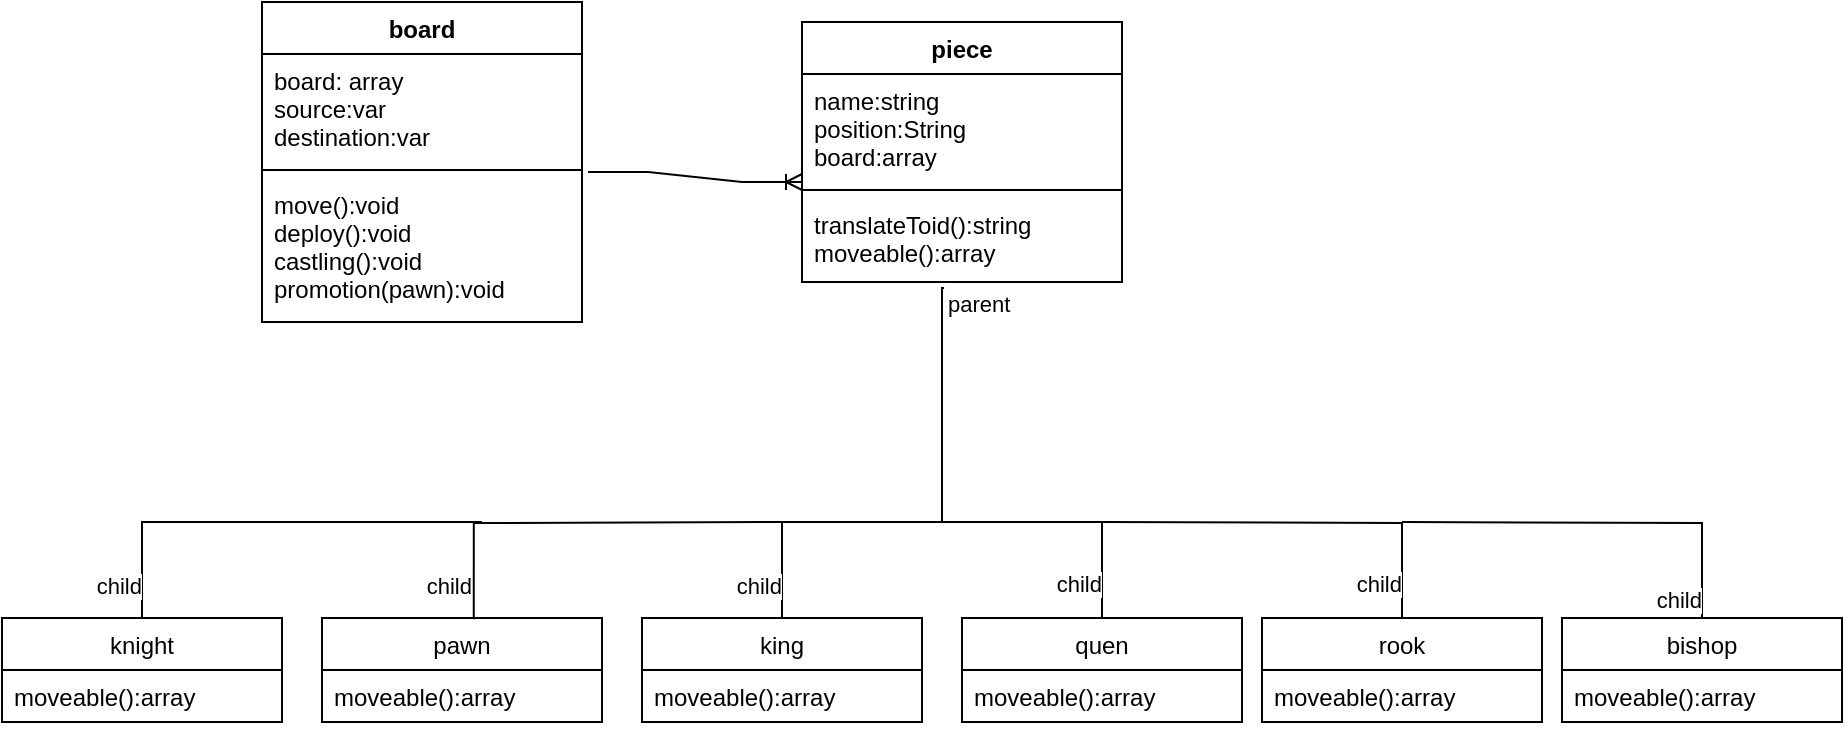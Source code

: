 <mxfile version="20.8.16" type="github">
  <diagram name="Page-1" id="klUbdiPGWnK4EwmgAQZP">
    <mxGraphModel dx="1434" dy="796" grid="0" gridSize="10" guides="1" tooltips="1" connect="1" arrows="1" fold="1" page="0" pageScale="1" pageWidth="850" pageHeight="1100" math="0" shadow="0">
      <root>
        <mxCell id="0" />
        <mxCell id="1" parent="0" />
        <mxCell id="QRqTWlQtcHWoTsHXshTg-5" value="board" style="swimlane;fontStyle=1;align=center;verticalAlign=top;childLayout=stackLayout;horizontal=1;startSize=26;horizontalStack=0;resizeParent=1;resizeParentMax=0;resizeLast=0;collapsible=1;marginBottom=0;" vertex="1" parent="1">
          <mxGeometry x="200" y="20" width="160" height="160" as="geometry">
            <mxRectangle x="160" y="140" width="70" height="30" as="alternateBounds" />
          </mxGeometry>
        </mxCell>
        <mxCell id="QRqTWlQtcHWoTsHXshTg-6" value="board: array&#xa;source:var&#xa;destination:var&#xa;&#xa;" style="text;strokeColor=none;fillColor=none;align=left;verticalAlign=top;spacingLeft=4;spacingRight=4;overflow=hidden;rotatable=0;points=[[0,0.5],[1,0.5]];portConstraint=eastwest;" vertex="1" parent="QRqTWlQtcHWoTsHXshTg-5">
          <mxGeometry y="26" width="160" height="54" as="geometry" />
        </mxCell>
        <mxCell id="QRqTWlQtcHWoTsHXshTg-7" value="" style="line;strokeWidth=1;fillColor=none;align=left;verticalAlign=middle;spacingTop=-1;spacingLeft=3;spacingRight=3;rotatable=0;labelPosition=right;points=[];portConstraint=eastwest;strokeColor=inherit;" vertex="1" parent="QRqTWlQtcHWoTsHXshTg-5">
          <mxGeometry y="80" width="160" height="8" as="geometry" />
        </mxCell>
        <mxCell id="QRqTWlQtcHWoTsHXshTg-8" value="move():void&#xa;deploy():void&#xa;castling():void&#xa;promotion(pawn):void" style="text;strokeColor=none;fillColor=none;align=left;verticalAlign=top;spacingLeft=4;spacingRight=4;overflow=hidden;rotatable=0;points=[[0,0.5],[1,0.5]];portConstraint=eastwest;" vertex="1" parent="QRqTWlQtcHWoTsHXshTg-5">
          <mxGeometry y="88" width="160" height="72" as="geometry" />
        </mxCell>
        <mxCell id="QRqTWlQtcHWoTsHXshTg-13" value="piece" style="swimlane;fontStyle=1;align=center;verticalAlign=top;childLayout=stackLayout;horizontal=1;startSize=26;horizontalStack=0;resizeParent=1;resizeParentMax=0;resizeLast=0;collapsible=1;marginBottom=0;" vertex="1" parent="1">
          <mxGeometry x="470" y="30" width="160" height="130" as="geometry" />
        </mxCell>
        <mxCell id="QRqTWlQtcHWoTsHXshTg-14" value="name:string&#xa;position:String&#xa;board:array&#xa;" style="text;strokeColor=none;fillColor=none;align=left;verticalAlign=top;spacingLeft=4;spacingRight=4;overflow=hidden;rotatable=0;points=[[0,0.5],[1,0.5]];portConstraint=eastwest;" vertex="1" parent="QRqTWlQtcHWoTsHXshTg-13">
          <mxGeometry y="26" width="160" height="54" as="geometry" />
        </mxCell>
        <mxCell id="QRqTWlQtcHWoTsHXshTg-15" value="" style="line;strokeWidth=1;fillColor=none;align=left;verticalAlign=middle;spacingTop=-1;spacingLeft=3;spacingRight=3;rotatable=0;labelPosition=right;points=[];portConstraint=eastwest;strokeColor=inherit;" vertex="1" parent="QRqTWlQtcHWoTsHXshTg-13">
          <mxGeometry y="80" width="160" height="8" as="geometry" />
        </mxCell>
        <mxCell id="QRqTWlQtcHWoTsHXshTg-16" value="translateToid():string&#xa;moveable():array" style="text;strokeColor=none;fillColor=none;align=left;verticalAlign=top;spacingLeft=4;spacingRight=4;overflow=hidden;rotatable=0;points=[[0,0.5],[1,0.5]];portConstraint=eastwest;" vertex="1" parent="QRqTWlQtcHWoTsHXshTg-13">
          <mxGeometry y="88" width="160" height="42" as="geometry" />
        </mxCell>
        <mxCell id="QRqTWlQtcHWoTsHXshTg-21" value="pawn" style="swimlane;fontStyle=0;childLayout=stackLayout;horizontal=1;startSize=26;fillColor=none;horizontalStack=0;resizeParent=1;resizeParentMax=0;resizeLast=0;collapsible=1;marginBottom=0;" vertex="1" parent="1">
          <mxGeometry x="230" y="328" width="140" height="52" as="geometry" />
        </mxCell>
        <mxCell id="QRqTWlQtcHWoTsHXshTg-22" value="moveable():array" style="text;strokeColor=none;fillColor=none;align=left;verticalAlign=top;spacingLeft=4;spacingRight=4;overflow=hidden;rotatable=0;points=[[0,0.5],[1,0.5]];portConstraint=eastwest;" vertex="1" parent="QRqTWlQtcHWoTsHXshTg-21">
          <mxGeometry y="26" width="140" height="26" as="geometry" />
        </mxCell>
        <mxCell id="QRqTWlQtcHWoTsHXshTg-25" value="knight" style="swimlane;fontStyle=0;childLayout=stackLayout;horizontal=1;startSize=26;fillColor=none;horizontalStack=0;resizeParent=1;resizeParentMax=0;resizeLast=0;collapsible=1;marginBottom=0;" vertex="1" parent="1">
          <mxGeometry x="70" y="328" width="140" height="52" as="geometry" />
        </mxCell>
        <mxCell id="QRqTWlQtcHWoTsHXshTg-26" value="moveable():array" style="text;strokeColor=none;fillColor=none;align=left;verticalAlign=top;spacingLeft=4;spacingRight=4;overflow=hidden;rotatable=0;points=[[0,0.5],[1,0.5]];portConstraint=eastwest;" vertex="1" parent="QRqTWlQtcHWoTsHXshTg-25">
          <mxGeometry y="26" width="140" height="26" as="geometry" />
        </mxCell>
        <mxCell id="QRqTWlQtcHWoTsHXshTg-27" value="rook" style="swimlane;fontStyle=0;childLayout=stackLayout;horizontal=1;startSize=26;fillColor=none;horizontalStack=0;resizeParent=1;resizeParentMax=0;resizeLast=0;collapsible=1;marginBottom=0;" vertex="1" parent="1">
          <mxGeometry x="700" y="328" width="140" height="52" as="geometry" />
        </mxCell>
        <mxCell id="QRqTWlQtcHWoTsHXshTg-28" value="moveable():array" style="text;strokeColor=none;fillColor=none;align=left;verticalAlign=top;spacingLeft=4;spacingRight=4;overflow=hidden;rotatable=0;points=[[0,0.5],[1,0.5]];portConstraint=eastwest;" vertex="1" parent="QRqTWlQtcHWoTsHXshTg-27">
          <mxGeometry y="26" width="140" height="26" as="geometry" />
        </mxCell>
        <mxCell id="QRqTWlQtcHWoTsHXshTg-29" value="bishop" style="swimlane;fontStyle=0;childLayout=stackLayout;horizontal=1;startSize=26;fillColor=none;horizontalStack=0;resizeParent=1;resizeParentMax=0;resizeLast=0;collapsible=1;marginBottom=0;" vertex="1" parent="1">
          <mxGeometry x="850" y="328" width="140" height="52" as="geometry" />
        </mxCell>
        <mxCell id="QRqTWlQtcHWoTsHXshTg-30" value="moveable():array" style="text;strokeColor=none;fillColor=none;align=left;verticalAlign=top;spacingLeft=4;spacingRight=4;overflow=hidden;rotatable=0;points=[[0,0.5],[1,0.5]];portConstraint=eastwest;" vertex="1" parent="QRqTWlQtcHWoTsHXshTg-29">
          <mxGeometry y="26" width="140" height="26" as="geometry" />
        </mxCell>
        <mxCell id="QRqTWlQtcHWoTsHXshTg-31" value="king" style="swimlane;fontStyle=0;childLayout=stackLayout;horizontal=1;startSize=26;fillColor=none;horizontalStack=0;resizeParent=1;resizeParentMax=0;resizeLast=0;collapsible=1;marginBottom=0;" vertex="1" parent="1">
          <mxGeometry x="390" y="328" width="140" height="52" as="geometry" />
        </mxCell>
        <mxCell id="QRqTWlQtcHWoTsHXshTg-32" value="moveable():array" style="text;strokeColor=none;fillColor=none;align=left;verticalAlign=top;spacingLeft=4;spacingRight=4;overflow=hidden;rotatable=0;points=[[0,0.5],[1,0.5]];portConstraint=eastwest;" vertex="1" parent="QRqTWlQtcHWoTsHXshTg-31">
          <mxGeometry y="26" width="140" height="26" as="geometry" />
        </mxCell>
        <mxCell id="QRqTWlQtcHWoTsHXshTg-33" value="quen" style="swimlane;fontStyle=0;childLayout=stackLayout;horizontal=1;startSize=26;fillColor=none;horizontalStack=0;resizeParent=1;resizeParentMax=0;resizeLast=0;collapsible=1;marginBottom=0;" vertex="1" parent="1">
          <mxGeometry x="550" y="328" width="140" height="52" as="geometry" />
        </mxCell>
        <mxCell id="QRqTWlQtcHWoTsHXshTg-34" value="moveable():array" style="text;strokeColor=none;fillColor=none;align=left;verticalAlign=top;spacingLeft=4;spacingRight=4;overflow=hidden;rotatable=0;points=[[0,0.5],[1,0.5]];portConstraint=eastwest;" vertex="1" parent="QRqTWlQtcHWoTsHXshTg-33">
          <mxGeometry y="26" width="140" height="26" as="geometry" />
        </mxCell>
        <mxCell id="QRqTWlQtcHWoTsHXshTg-35" value="" style="edgeStyle=entityRelationEdgeStyle;fontSize=12;html=1;endArrow=ERoneToMany;rounded=0;exitX=1.019;exitY=1.093;exitDx=0;exitDy=0;exitPerimeter=0;entryX=0;entryY=1;entryDx=0;entryDy=0;entryPerimeter=0;" edge="1" parent="1" source="QRqTWlQtcHWoTsHXshTg-6" target="QRqTWlQtcHWoTsHXshTg-14">
          <mxGeometry width="100" height="100" relative="1" as="geometry">
            <mxPoint x="330" y="360" as="sourcePoint" />
            <mxPoint x="430" y="260" as="targetPoint" />
          </mxGeometry>
        </mxCell>
        <mxCell id="QRqTWlQtcHWoTsHXshTg-38" value="" style="endArrow=none;html=1;edgeStyle=orthogonalEdgeStyle;rounded=0;entryX=0.5;entryY=0;entryDx=0;entryDy=0;exitX=0.444;exitY=1.071;exitDx=0;exitDy=0;exitPerimeter=0;" edge="1" parent="1" source="QRqTWlQtcHWoTsHXshTg-16" target="QRqTWlQtcHWoTsHXshTg-33">
          <mxGeometry relative="1" as="geometry">
            <mxPoint x="560" y="280" as="sourcePoint" />
            <mxPoint x="720" y="280" as="targetPoint" />
            <Array as="points">
              <mxPoint x="540" y="163" />
              <mxPoint x="540" y="280" />
              <mxPoint x="620" y="280" />
            </Array>
          </mxGeometry>
        </mxCell>
        <mxCell id="QRqTWlQtcHWoTsHXshTg-39" value="parent" style="edgeLabel;resizable=0;html=1;align=left;verticalAlign=bottom;" connectable="0" vertex="1" parent="QRqTWlQtcHWoTsHXshTg-38">
          <mxGeometry x="-1" relative="1" as="geometry">
            <mxPoint y="17" as="offset" />
          </mxGeometry>
        </mxCell>
        <mxCell id="QRqTWlQtcHWoTsHXshTg-40" value="child" style="edgeLabel;resizable=0;html=1;align=right;verticalAlign=bottom;" connectable="0" vertex="1" parent="QRqTWlQtcHWoTsHXshTg-38">
          <mxGeometry x="1" relative="1" as="geometry">
            <mxPoint y="-8" as="offset" />
          </mxGeometry>
        </mxCell>
        <mxCell id="QRqTWlQtcHWoTsHXshTg-41" value="" style="endArrow=none;html=1;edgeStyle=orthogonalEdgeStyle;rounded=0;entryX=0.5;entryY=0;entryDx=0;entryDy=0;" edge="1" parent="1" target="QRqTWlQtcHWoTsHXshTg-31">
          <mxGeometry relative="1" as="geometry">
            <mxPoint x="540" y="280" as="sourcePoint" />
            <mxPoint x="500" y="310" as="targetPoint" />
            <Array as="points">
              <mxPoint x="460" y="280" />
            </Array>
          </mxGeometry>
        </mxCell>
        <mxCell id="QRqTWlQtcHWoTsHXshTg-43" value="child" style="edgeLabel;resizable=0;html=1;align=right;verticalAlign=bottom;" connectable="0" vertex="1" parent="QRqTWlQtcHWoTsHXshTg-41">
          <mxGeometry x="1" relative="1" as="geometry">
            <mxPoint y="-8" as="offset" />
          </mxGeometry>
        </mxCell>
        <mxCell id="QRqTWlQtcHWoTsHXshTg-44" value="" style="endArrow=none;html=1;edgeStyle=orthogonalEdgeStyle;rounded=0;entryX=0.542;entryY=0.013;entryDx=0;entryDy=0;entryPerimeter=0;" edge="1" parent="1" target="QRqTWlQtcHWoTsHXshTg-21">
          <mxGeometry relative="1" as="geometry">
            <mxPoint x="460" y="280" as="sourcePoint" />
            <mxPoint x="510" y="220" as="targetPoint" />
          </mxGeometry>
        </mxCell>
        <mxCell id="QRqTWlQtcHWoTsHXshTg-46" value="child" style="edgeLabel;resizable=0;html=1;align=right;verticalAlign=bottom;" connectable="0" vertex="1" parent="QRqTWlQtcHWoTsHXshTg-44">
          <mxGeometry x="1" relative="1" as="geometry">
            <mxPoint y="-8" as="offset" />
          </mxGeometry>
        </mxCell>
        <mxCell id="QRqTWlQtcHWoTsHXshTg-47" value="" style="endArrow=none;html=1;edgeStyle=orthogonalEdgeStyle;rounded=0;entryX=0.5;entryY=0;entryDx=0;entryDy=0;" edge="1" parent="1" target="QRqTWlQtcHWoTsHXshTg-25">
          <mxGeometry relative="1" as="geometry">
            <mxPoint x="310" y="280" as="sourcePoint" />
            <mxPoint x="250" y="280" as="targetPoint" />
            <Array as="points">
              <mxPoint x="140" y="280" />
            </Array>
          </mxGeometry>
        </mxCell>
        <mxCell id="QRqTWlQtcHWoTsHXshTg-49" value="child" style="edgeLabel;resizable=0;html=1;align=right;verticalAlign=bottom;" connectable="0" vertex="1" parent="QRqTWlQtcHWoTsHXshTg-47">
          <mxGeometry x="1" relative="1" as="geometry">
            <mxPoint y="-8" as="offset" />
          </mxGeometry>
        </mxCell>
        <mxCell id="QRqTWlQtcHWoTsHXshTg-50" value="" style="endArrow=none;html=1;edgeStyle=orthogonalEdgeStyle;rounded=0;entryX=0.5;entryY=0;entryDx=0;entryDy=0;" edge="1" parent="1" target="QRqTWlQtcHWoTsHXshTg-27">
          <mxGeometry relative="1" as="geometry">
            <mxPoint x="620" y="280" as="sourcePoint" />
            <mxPoint x="780" y="280" as="targetPoint" />
          </mxGeometry>
        </mxCell>
        <mxCell id="QRqTWlQtcHWoTsHXshTg-52" value="child" style="edgeLabel;resizable=0;html=1;align=right;verticalAlign=bottom;" connectable="0" vertex="1" parent="QRqTWlQtcHWoTsHXshTg-50">
          <mxGeometry x="1" relative="1" as="geometry">
            <mxPoint y="-8" as="offset" />
          </mxGeometry>
        </mxCell>
        <mxCell id="QRqTWlQtcHWoTsHXshTg-53" value="" style="endArrow=none;html=1;edgeStyle=orthogonalEdgeStyle;rounded=0;entryX=0.5;entryY=0;entryDx=0;entryDy=0;" edge="1" parent="1" target="QRqTWlQtcHWoTsHXshTg-29">
          <mxGeometry relative="1" as="geometry">
            <mxPoint x="770" y="280" as="sourcePoint" />
            <mxPoint x="930" y="280" as="targetPoint" />
          </mxGeometry>
        </mxCell>
        <mxCell id="QRqTWlQtcHWoTsHXshTg-55" value="child" style="edgeLabel;resizable=0;html=1;align=right;verticalAlign=bottom;" connectable="0" vertex="1" parent="QRqTWlQtcHWoTsHXshTg-53">
          <mxGeometry x="1" relative="1" as="geometry" />
        </mxCell>
      </root>
    </mxGraphModel>
  </diagram>
</mxfile>
